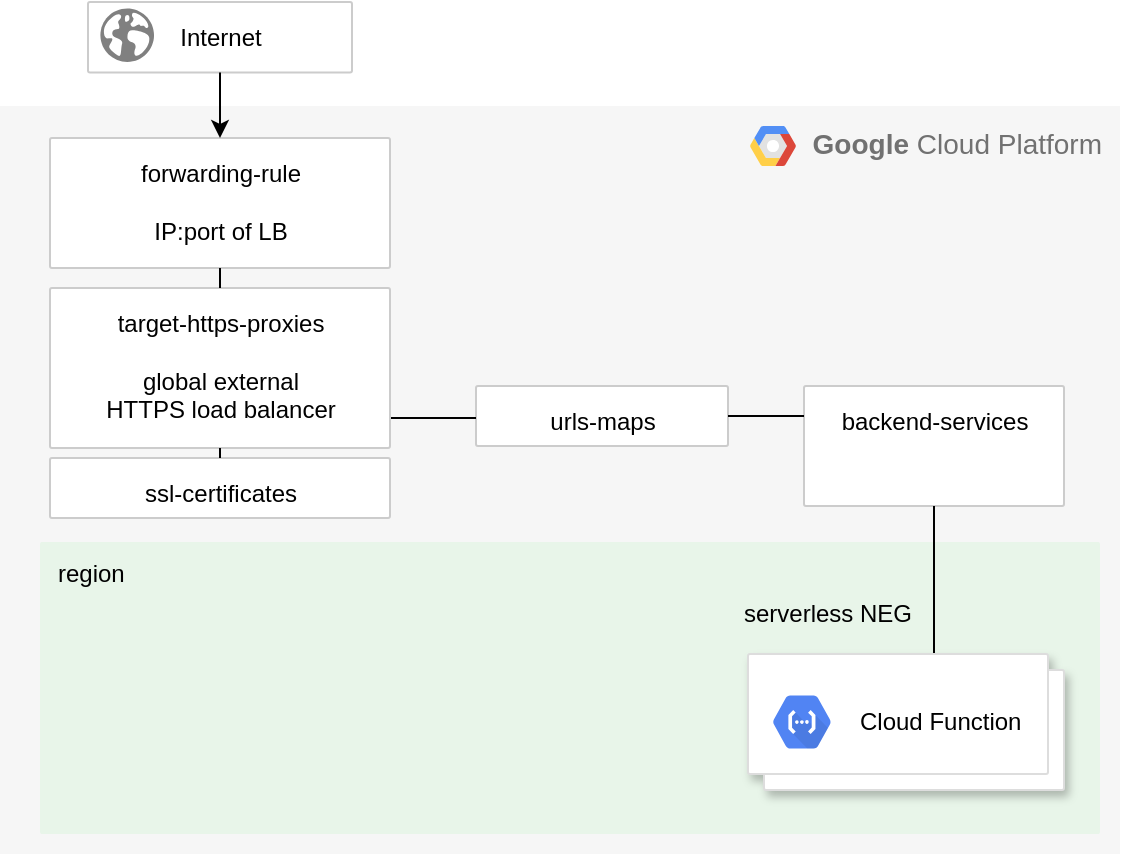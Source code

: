 <mxfile version="17.4.0" type="device"><diagram id="cstUYs0_MrwpeLKSXvVJ" name="Page-1"><mxGraphModel dx="1025" dy="593" grid="1" gridSize="10" guides="1" tooltips="1" connect="1" arrows="1" fold="1" page="1" pageScale="1" pageWidth="850" pageHeight="1100" math="0" shadow="0"><root><mxCell id="0"/><mxCell id="1" parent="0"/><mxCell id="sjuPgM3rsrCpVb7vP8mB-12" value="&lt;b&gt;Google &lt;/b&gt;Cloud Platform" style="fillColor=#F6F6F6;strokeColor=none;shadow=0;gradientColor=none;fontSize=14;align=right;spacing=10;fontColor=#717171;9E9E9E;verticalAlign=top;spacingTop=-4;fontStyle=0;spacingLeft=40;html=1;container=0;" parent="1" vertex="1"><mxGeometry x="110" y="86" width="560" height="374" as="geometry"/></mxCell><mxCell id="04NytanJjaSaexqy_Y4b-19" value="" style="sketch=0;points=[[0,0,0],[0.25,0,0],[0.5,0,0],[0.75,0,0],[1,0,0],[1,0.25,0],[1,0.5,0],[1,0.75,0],[1,1,0],[0.75,1,0],[0.5,1,0],[0.25,1,0],[0,1,0],[0,0.75,0],[0,0.5,0],[0,0.25,0]];rounded=1;absoluteArcSize=1;arcSize=2;html=1;strokeColor=none;gradientColor=none;shadow=0;dashed=0;fontSize=12;fontColor=#9E9E9E;align=left;verticalAlign=top;spacing=10;spacingTop=-4;fillColor=#E8F5E9;" parent="1" vertex="1"><mxGeometry x="130" y="304" width="530" height="146" as="geometry"><mxPoint x="10" y="50" as="offset"/></mxGeometry></mxCell><mxCell id="04NytanJjaSaexqy_Y4b-27" value="&lt;div align=&quot;left&quot;&gt;region&lt;/div&gt;" style="text;html=1;resizable=0;autosize=1;align=left;verticalAlign=middle;points=[];fillColor=none;strokeColor=none;rounded=0;" parent="1" vertex="1"><mxGeometry x="137" y="310" width="50" height="20" as="geometry"/></mxCell><mxCell id="4L4TsIcvxuaD26HZeU3--1" value="ssl-certificates" style="sketch=0;points=[[0,0,0],[0.25,0,0],[0.5,0,0],[0.75,0,0],[1,0,0],[1,0.25,0],[1,0.5,0],[1,0.75,0],[1,1,0],[0.75,1,0],[0.5,1,0],[0.25,1,0],[0,1,0],[0,0.75,0],[0,0.5,0],[0,0.25,0]];rounded=1;absoluteArcSize=1;arcSize=2;html=1;strokeColor=#CCCCCC;gradientColor=none;shadow=0;dashed=0;fontSize=12;fontColor=#000000;align=center;verticalAlign=top;spacing=10;spacingTop=-4;fillColor=#FFFFFF;strokeWidth=1;" parent="1" vertex="1"><mxGeometry x="135" y="262" width="170" height="30" as="geometry"/></mxCell><mxCell id="BPpdw_s69a40fWfZZwsO-12" value="backend-services" style="sketch=0;points=[[0,0,0],[0.25,0,0],[0.5,0,0],[0.75,0,0],[1,0,0],[1,0.25,0],[1,0.5,0],[1,0.75,0],[1,1,0],[0.75,1,0],[0.5,1,0],[0.25,1,0],[0,1,0],[0,0.75,0],[0,0.5,0],[0,0.25,0]];rounded=1;absoluteArcSize=1;arcSize=2;html=1;strokeColor=#CCCCCC;gradientColor=none;shadow=0;dashed=0;fontSize=12;fontColor=#000000;align=center;verticalAlign=top;spacing=10;spacingTop=-4;fillColor=#FFFFFF;strokeWidth=1;" parent="1" vertex="1"><mxGeometry x="512" y="226" width="130" height="60" as="geometry"/></mxCell><mxCell id="BPpdw_s69a40fWfZZwsO-24" value="&lt;div&gt;urls-maps&lt;/div&gt;" style="sketch=0;points=[[0,0,0],[0.25,0,0],[0.5,0,0],[0.75,0,0],[1,0,0],[1,0.25,0],[1,0.5,0],[1,0.75,0],[1,1,0],[0.75,1,0],[0.5,1,0],[0.25,1,0],[0,1,0],[0,0.75,0],[0,0.5,0],[0,0.25,0]];rounded=1;absoluteArcSize=1;arcSize=2;html=1;strokeColor=#CCCCCC;gradientColor=none;shadow=0;dashed=0;fontSize=12;fontColor=#000000;align=center;verticalAlign=top;spacing=10;spacingTop=-4;fillColor=#FFFFFF;strokeWidth=1;" parent="1" vertex="1"><mxGeometry x="348" y="226" width="126" height="30" as="geometry"/></mxCell><mxCell id="BPpdw_s69a40fWfZZwsO-26" value="" style="endArrow=none;html=1;rounded=0;" parent="1" edge="1"><mxGeometry width="50" height="50" relative="1" as="geometry"><mxPoint x="305" y="242" as="sourcePoint"/><mxPoint x="348" y="242" as="targetPoint"/></mxGeometry></mxCell><mxCell id="BPpdw_s69a40fWfZZwsO-27" value="" style="endArrow=none;html=1;rounded=0;entryX=0;entryY=0.25;entryDx=0;entryDy=0;entryPerimeter=0;exitX=1;exitY=0.5;exitDx=0;exitDy=0;exitPerimeter=0;" parent="1" source="BPpdw_s69a40fWfZZwsO-24" target="BPpdw_s69a40fWfZZwsO-12" edge="1"><mxGeometry width="50" height="50" relative="1" as="geometry"><mxPoint x="475" y="411" as="sourcePoint"/><mxPoint x="525" y="361" as="targetPoint"/></mxGeometry></mxCell><mxCell id="BPpdw_s69a40fWfZZwsO-29" value="" style="endArrow=none;html=1;rounded=0;entryX=0.5;entryY=1;entryDx=0;entryDy=0;entryPerimeter=0;" parent="1" target="BPpdw_s69a40fWfZZwsO-12" edge="1"><mxGeometry width="50" height="50" relative="1" as="geometry"><mxPoint x="577" y="360" as="sourcePoint"/><mxPoint x="525" y="374" as="targetPoint"/></mxGeometry></mxCell><mxCell id="BPpdw_s69a40fWfZZwsO-32" value="&lt;div&gt;target-https-proxies&lt;/div&gt;&lt;div&gt;&lt;br&gt;&lt;/div&gt;&lt;div&gt;global external&lt;/div&gt;&lt;div&gt;HTTPS load balancer&lt;br&gt;&lt;/div&gt;" style="sketch=0;points=[[0,0,0],[0.25,0,0],[0.5,0,0],[0.75,0,0],[1,0,0],[1,0.25,0],[1,0.5,0],[1,0.75,0],[1,1,0],[0.75,1,0],[0.5,1,0],[0.25,1,0],[0,1,0],[0,0.75,0],[0,0.5,0],[0,0.25,0]];rounded=1;absoluteArcSize=1;arcSize=2;html=1;strokeColor=#CCCCCC;gradientColor=none;shadow=0;dashed=0;fontSize=12;fontColor=#000000;align=center;verticalAlign=top;spacing=10;spacingTop=-4;fillColor=#FFFFFF;strokeWidth=1;" parent="1" vertex="1"><mxGeometry x="135" y="177" width="170" height="80" as="geometry"/></mxCell><mxCell id="BPpdw_s69a40fWfZZwsO-35" value="" style="endArrow=none;html=1;rounded=0;entryX=0.5;entryY=1;entryDx=0;entryDy=0;entryPerimeter=0;" parent="1" source="4L4TsIcvxuaD26HZeU3--1" target="BPpdw_s69a40fWfZZwsO-32" edge="1"><mxGeometry width="50" height="50" relative="1" as="geometry"><mxPoint x="315" y="441" as="sourcePoint"/><mxPoint x="365" y="391" as="targetPoint"/></mxGeometry></mxCell><mxCell id="BPpdw_s69a40fWfZZwsO-39" value="serverless NEG" style="text;html=1;resizable=0;autosize=1;align=left;verticalAlign=middle;points=[];fillColor=none;strokeColor=none;rounded=0;" parent="1" vertex="1"><mxGeometry x="480" y="330" width="100" height="20" as="geometry"/></mxCell><mxCell id="sjuPgM3rsrCpVb7vP8mB-3" value="&lt;div&gt;forwarding-rule&lt;/div&gt;&lt;div&gt;&lt;br&gt;&lt;/div&gt;IP:port of LB" style="sketch=0;points=[[0,0,0],[0.25,0,0],[0.5,0,0],[0.75,0,0],[1,0,0],[1,0.25,0],[1,0.5,0],[1,0.75,0],[1,1,0],[0.75,1,0],[0.5,1,0],[0.25,1,0],[0,1,0],[0,0.75,0],[0,0.5,0],[0,0.25,0]];rounded=1;absoluteArcSize=1;arcSize=2;html=1;strokeColor=#CCCCCC;gradientColor=none;shadow=0;dashed=0;fontSize=12;fontColor=#000000;align=center;verticalAlign=top;spacing=10;spacingTop=-4;fillColor=#FFFFFF;strokeWidth=1;" parent="1" vertex="1"><mxGeometry x="135" y="102" width="170" height="65" as="geometry"/></mxCell><mxCell id="sjuPgM3rsrCpVb7vP8mB-7" value="" style="group" parent="1" vertex="1" connectable="0"><mxGeometry x="154" y="34" width="132" height="35.2" as="geometry"/></mxCell><mxCell id="sjuPgM3rsrCpVb7vP8mB-6" value="Internet" style="sketch=0;points=[[0,0,0],[0.25,0,0],[0.5,0,0],[0.75,0,0],[1,0,0],[1,0.25,0],[1,0.5,0],[1,0.75,0],[1,1,0],[0.75,1,0],[0.5,1,0],[0.25,1,0],[0,1,0],[0,0.75,0],[0,0.5,0],[0,0.25,0]];rounded=1;absoluteArcSize=1;arcSize=2;html=1;strokeColor=#CCCCCC;gradientColor=none;shadow=0;dashed=0;fontSize=12;fontColor=#000000;align=center;verticalAlign=top;spacing=10;spacingTop=-4;fillColor=#FFFFFF;strokeWidth=1;" parent="sjuPgM3rsrCpVb7vP8mB-7" vertex="1"><mxGeometry width="132" height="35.2" as="geometry"/></mxCell><mxCell id="sjuPgM3rsrCpVb7vP8mB-5" value="" style="shadow=0;dashed=0;html=1;strokeColor=none;fillColor=#808080;labelPosition=center;verticalLabelPosition=bottom;verticalAlign=top;align=center;outlineConnect=0;shape=mxgraph.veeam.globe;" parent="sjuPgM3rsrCpVb7vP8mB-7" vertex="1"><mxGeometry x="6.2" y="3.2" width="26.8" height="26.8" as="geometry"/></mxCell><mxCell id="sjuPgM3rsrCpVb7vP8mB-9" value="" style="endArrow=classic;html=1;rounded=0;exitX=0.5;exitY=1;exitDx=0;exitDy=0;exitPerimeter=0;entryX=0.5;entryY=0;entryDx=0;entryDy=0;entryPerimeter=0;" parent="1" source="sjuPgM3rsrCpVb7vP8mB-6" target="sjuPgM3rsrCpVb7vP8mB-3" edge="1"><mxGeometry width="50" height="50" relative="1" as="geometry"><mxPoint x="400" y="342" as="sourcePoint"/><mxPoint x="450" y="292" as="targetPoint"/></mxGeometry></mxCell><mxCell id="sjuPgM3rsrCpVb7vP8mB-11" value="" style="endArrow=none;html=1;rounded=0;exitX=0.5;exitY=0;exitDx=0;exitDy=0;exitPerimeter=0;entryX=0.5;entryY=1;entryDx=0;entryDy=0;entryPerimeter=0;" parent="1" source="BPpdw_s69a40fWfZZwsO-32" target="sjuPgM3rsrCpVb7vP8mB-3" edge="1"><mxGeometry width="50" height="50" relative="1" as="geometry"><mxPoint x="400" y="312" as="sourcePoint"/><mxPoint x="210" y="172" as="targetPoint"/></mxGeometry></mxCell><mxCell id="sjuPgM3rsrCpVb7vP8mB-13" value="" style="shape=mxgraph.gcp2.google_cloud_platform;fillColor=#F6F6F6;strokeColor=none;shadow=0;gradientColor=none;" parent="1" vertex="1"><mxGeometry x="485" y="96" width="23" height="20" as="geometry"><mxPoint x="20" y="10" as="offset"/></mxGeometry></mxCell><mxCell id="nheXikocGBUHM_tWI5m3-1" value="" style="shape=mxgraph.gcp2.doubleRect;strokeColor=#dddddd;shadow=1;strokeWidth=1;" parent="1" vertex="1"><mxGeometry x="484" y="360" width="158" height="68" as="geometry"/></mxCell><mxCell id="nheXikocGBUHM_tWI5m3-2" value="&lt;font color=&quot;#000000&quot;&gt;Cloud Function&lt;/font&gt;&lt;br&gt;" style="sketch=0;dashed=0;connectable=0;html=1;fillColor=#5184F3;strokeColor=none;shape=mxgraph.gcp2.hexIcon;prIcon=cloud_functions;part=1;labelPosition=right;verticalLabelPosition=middle;align=left;verticalAlign=middle;spacingLeft=5;fontColor=#999999;fontSize=12;" parent="nheXikocGBUHM_tWI5m3-1" vertex="1"><mxGeometry y="0.5" width="44" height="39" relative="1" as="geometry"><mxPoint x="5" y="-19.5" as="offset"/></mxGeometry></mxCell></root></mxGraphModel></diagram></mxfile>